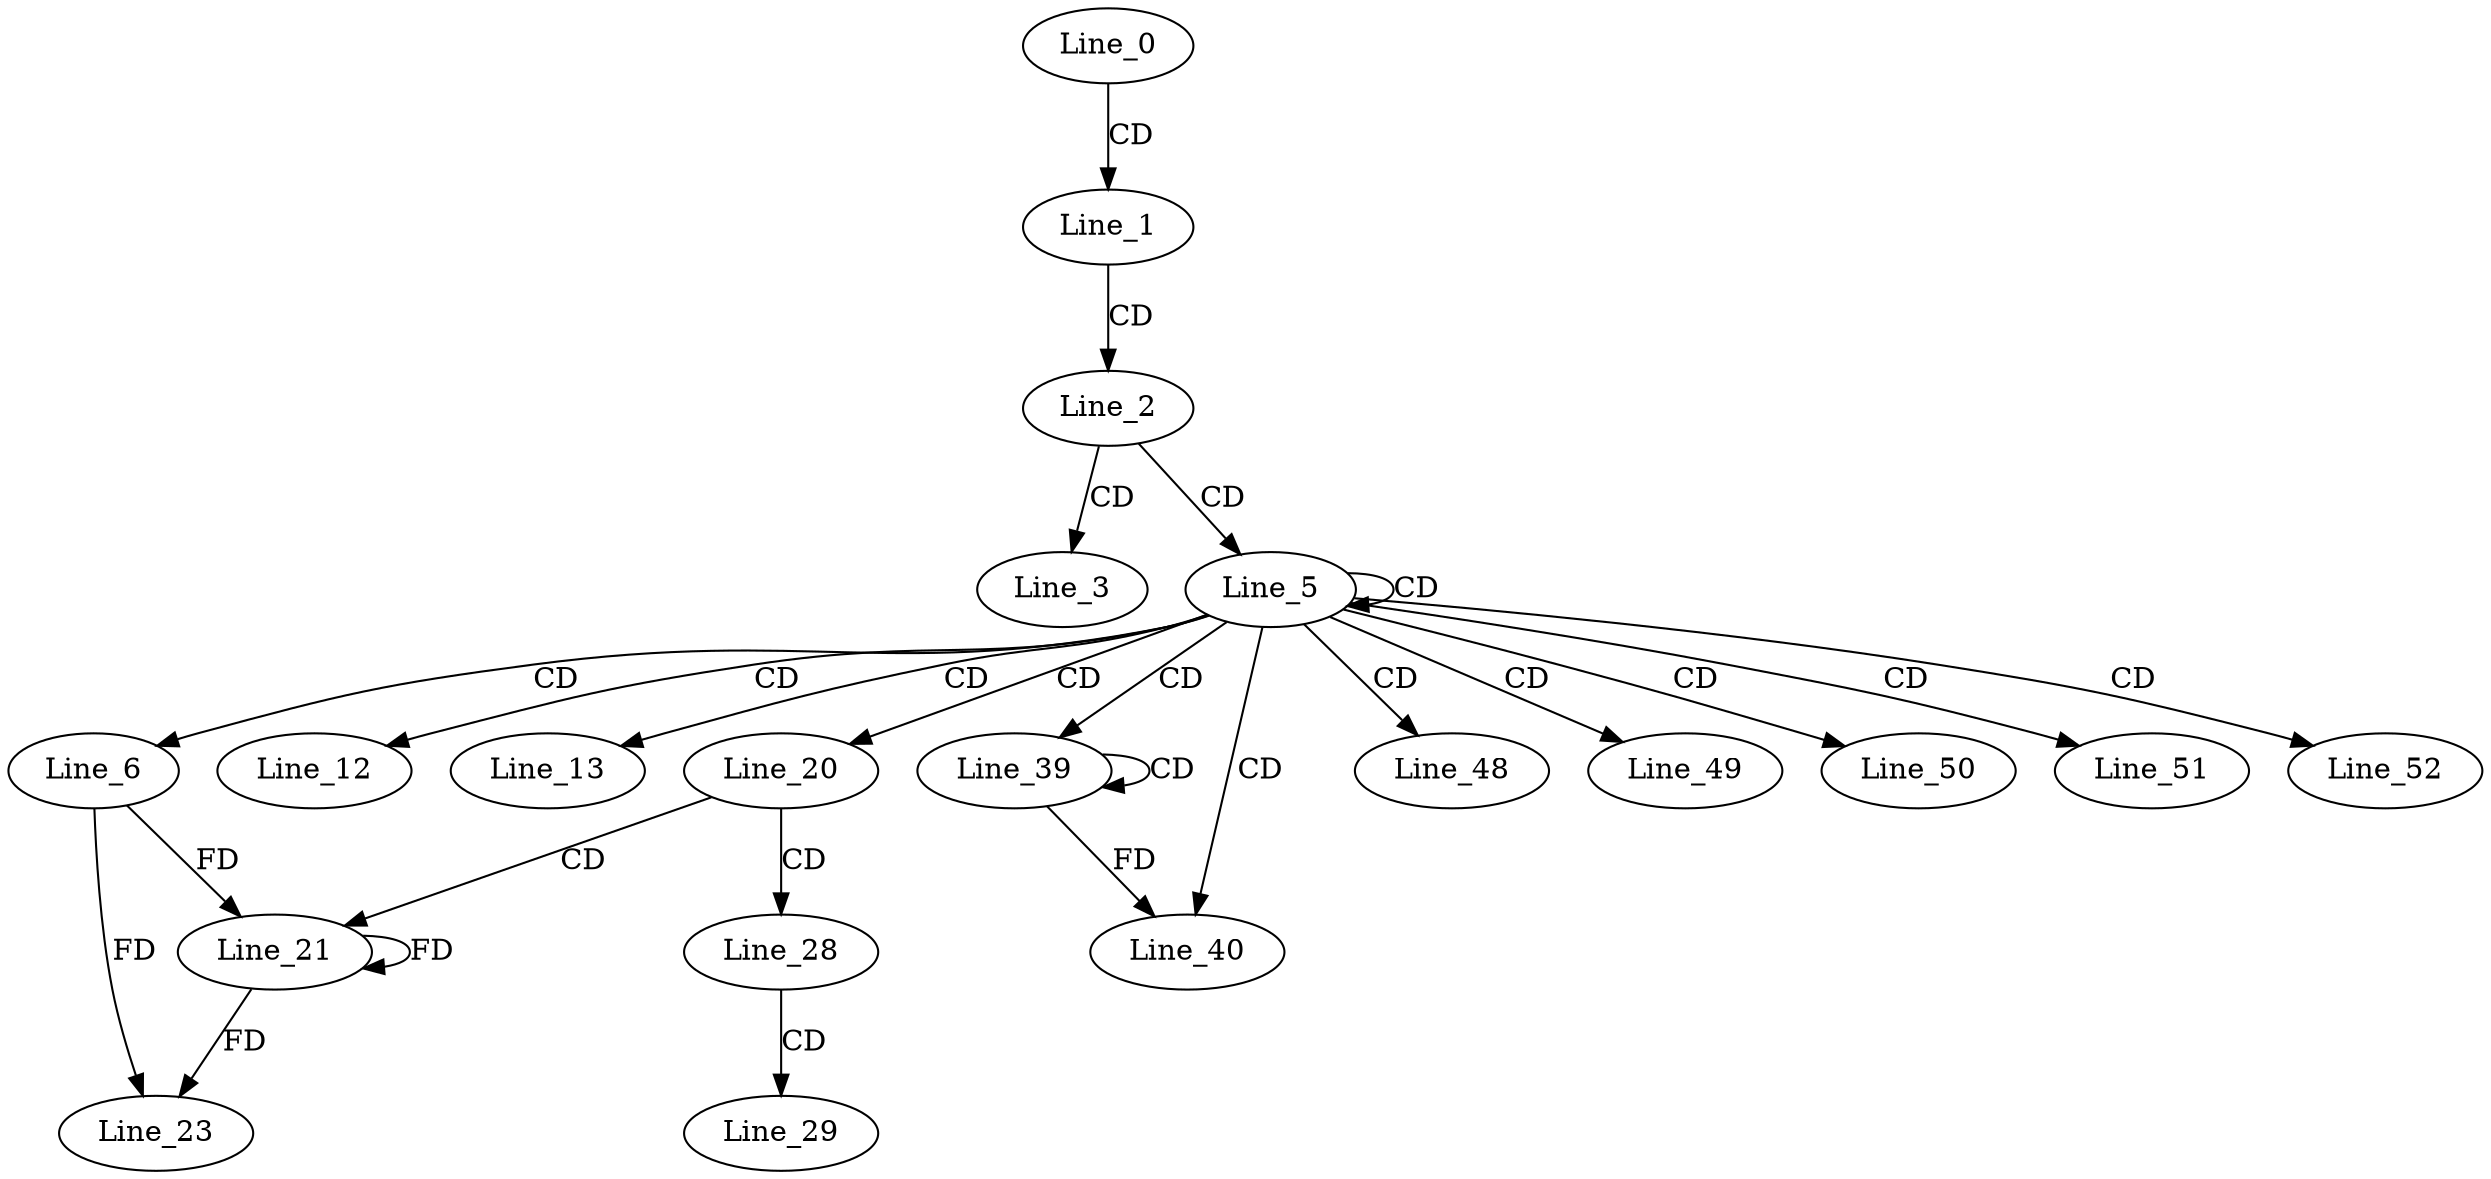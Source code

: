 digraph G {
  Line_0;
  Line_1;
  Line_2;
  Line_3;
  Line_5;
  Line_6;
  Line_12;
  Line_13;
  Line_20;
  Line_21;
  Line_23;
  Line_28;
  Line_29;
  Line_39;
  Line_39;
  Line_40;
  Line_40;
  Line_48;
  Line_49;
  Line_50;
  Line_51;
  Line_52;
  Line_0 -> Line_1 [ label="CD" ];
  Line_1 -> Line_2 [ label="CD" ];
  Line_2 -> Line_3 [ label="CD" ];
  Line_2 -> Line_5 [ label="CD" ];
  Line_5 -> Line_5 [ label="CD" ];
  Line_5 -> Line_6 [ label="CD" ];
  Line_5 -> Line_12 [ label="CD" ];
  Line_5 -> Line_13 [ label="CD" ];
  Line_5 -> Line_20 [ label="CD" ];
  Line_20 -> Line_21 [ label="CD" ];
  Line_6 -> Line_21 [ label="FD" ];
  Line_21 -> Line_21 [ label="FD" ];
  Line_6 -> Line_23 [ label="FD" ];
  Line_21 -> Line_23 [ label="FD" ];
  Line_20 -> Line_28 [ label="CD" ];
  Line_28 -> Line_29 [ label="CD" ];
  Line_5 -> Line_39 [ label="CD" ];
  Line_39 -> Line_39 [ label="CD" ];
  Line_5 -> Line_40 [ label="CD" ];
  Line_39 -> Line_40 [ label="FD" ];
  Line_5 -> Line_48 [ label="CD" ];
  Line_5 -> Line_49 [ label="CD" ];
  Line_5 -> Line_50 [ label="CD" ];
  Line_5 -> Line_51 [ label="CD" ];
  Line_5 -> Line_52 [ label="CD" ];
}
